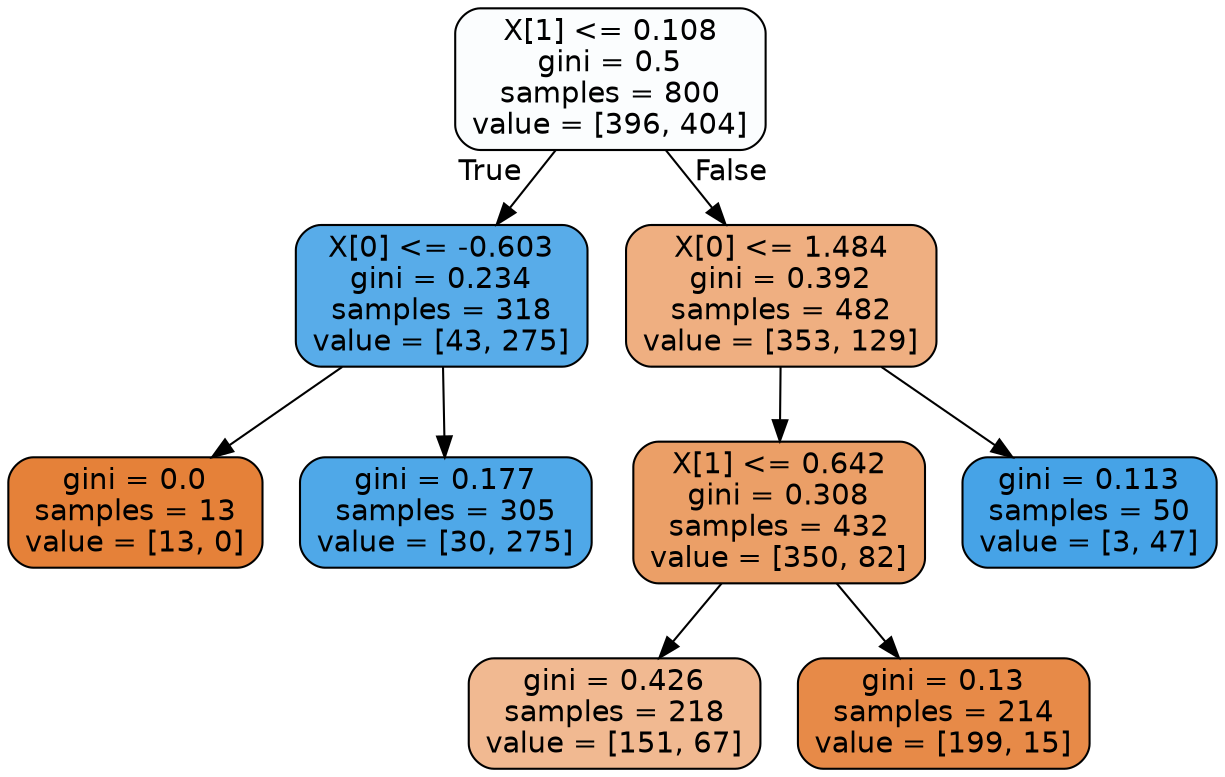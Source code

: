 digraph Tree {
node [shape=box, style="filled, rounded", color="black", fontname=helvetica] ;
edge [fontname=helvetica] ;
0 [label="X[1] <= 0.108\ngini = 0.5\nsamples = 800\nvalue = [396, 404]", fillcolor="#fbfdfe"] ;
1 [label="X[0] <= -0.603\ngini = 0.234\nsamples = 318\nvalue = [43, 275]", fillcolor="#58ace9"] ;
0 -> 1 [labeldistance=2.5, labelangle=45, headlabel="True"] ;
5 [label="gini = 0.0\nsamples = 13\nvalue = [13, 0]", fillcolor="#e58139"] ;
1 -> 5 ;
6 [label="gini = 0.177\nsamples = 305\nvalue = [30, 275]", fillcolor="#4fa8e8"] ;
1 -> 6 ;
2 [label="X[0] <= 1.484\ngini = 0.392\nsamples = 482\nvalue = [353, 129]", fillcolor="#efaf81"] ;
0 -> 2 [labeldistance=2.5, labelangle=-45, headlabel="False"] ;
3 [label="X[1] <= 0.642\ngini = 0.308\nsamples = 432\nvalue = [350, 82]", fillcolor="#eb9f67"] ;
2 -> 3 ;
7 [label="gini = 0.426\nsamples = 218\nvalue = [151, 67]", fillcolor="#f1b991"] ;
3 -> 7 ;
8 [label="gini = 0.13\nsamples = 214\nvalue = [199, 15]", fillcolor="#e78a48"] ;
3 -> 8 ;
4 [label="gini = 0.113\nsamples = 50\nvalue = [3, 47]", fillcolor="#46a3e7"] ;
2 -> 4 ;
}
